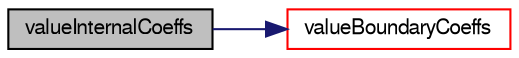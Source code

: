 digraph "valueInternalCoeffs"
{
  bgcolor="transparent";
  edge [fontname="FreeSans",fontsize="10",labelfontname="FreeSans",labelfontsize="10"];
  node [fontname="FreeSans",fontsize="10",shape=record];
  rankdir="LR";
  Node241 [label="valueInternalCoeffs",height=0.2,width=0.4,color="black", fillcolor="grey75", style="filled", fontcolor="black"];
  Node241 -> Node242 [color="midnightblue",fontsize="10",style="solid",fontname="FreeSans"];
  Node242 [label="valueBoundaryCoeffs",height=0.2,width=0.4,color="red",URL="$a21982.html#a91b17c5b11d5369441c2de805b957c68",tooltip="Return the matrix source coefficients corresponding to the. "];
}
